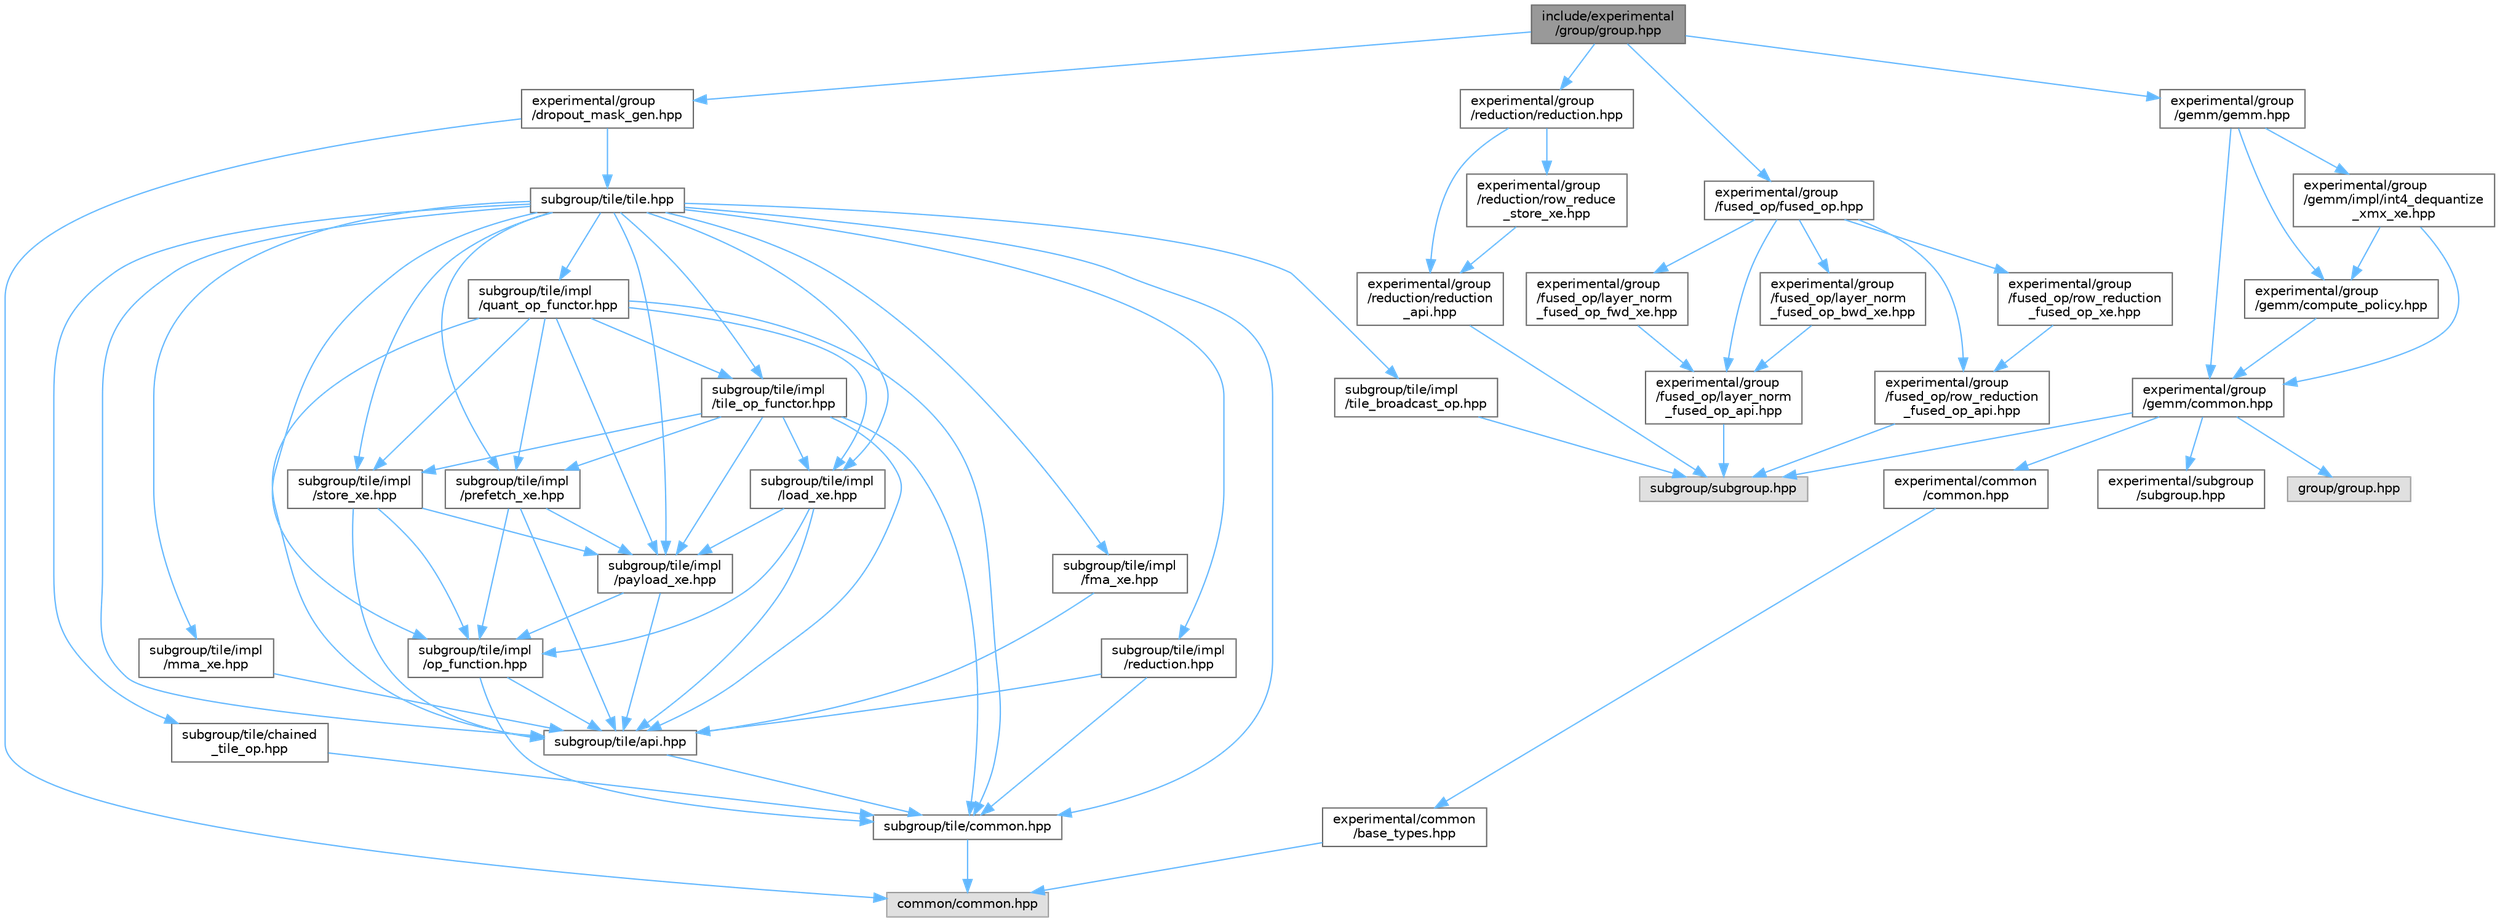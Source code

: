 digraph "include/experimental/group/group.hpp"
{
 // LATEX_PDF_SIZE
  bgcolor="transparent";
  edge [fontname=Helvetica,fontsize=10,labelfontname=Helvetica,labelfontsize=10];
  node [fontname=Helvetica,fontsize=10,shape=box,height=0.2,width=0.4];
  Node1 [id="Node000001",label="include/experimental\l/group/group.hpp",height=0.2,width=0.4,color="gray40", fillcolor="grey60", style="filled", fontcolor="black",tooltip="C++ API."];
  Node1 -> Node2 [id="edge1_Node000001_Node000002",color="steelblue1",style="solid",tooltip=" "];
  Node2 [id="Node000002",label="experimental/group\l/dropout_mask_gen.hpp",height=0.2,width=0.4,color="grey40", fillcolor="white", style="filled",URL="$dropout__mask__gen_8hpp.html",tooltip="C++ API."];
  Node2 -> Node3 [id="edge2_Node000002_Node000003",color="steelblue1",style="solid",tooltip=" "];
  Node3 [id="Node000003",label="common/common.hpp",height=0.2,width=0.4,color="grey60", fillcolor="#E0E0E0", style="filled",tooltip=" "];
  Node2 -> Node4 [id="edge3_Node000002_Node000004",color="steelblue1",style="solid",tooltip=" "];
  Node4 [id="Node000004",label="subgroup/tile/tile.hpp",height=0.2,width=0.4,color="grey40", fillcolor="white", style="filled",URL="$tile_8hpp.html",tooltip="C++ API."];
  Node4 -> Node5 [id="edge4_Node000004_Node000005",color="steelblue1",style="solid",tooltip=" "];
  Node5 [id="Node000005",label="subgroup/tile/api.hpp",height=0.2,width=0.4,color="grey40", fillcolor="white", style="filled",URL="$subgroup_2tile_2api_8hpp.html",tooltip="C++ API."];
  Node5 -> Node6 [id="edge5_Node000005_Node000006",color="steelblue1",style="solid",tooltip=" "];
  Node6 [id="Node000006",label="subgroup/tile/common.hpp",height=0.2,width=0.4,color="grey40", fillcolor="white", style="filled",URL="$subgroup_2tile_2common_8hpp.html",tooltip="C++ API."];
  Node6 -> Node3 [id="edge6_Node000006_Node000003",color="steelblue1",style="solid",tooltip=" "];
  Node4 -> Node7 [id="edge7_Node000004_Node000007",color="steelblue1",style="solid",tooltip=" "];
  Node7 [id="Node000007",label="subgroup/tile/chained\l_tile_op.hpp",height=0.2,width=0.4,color="grey40", fillcolor="white", style="filled",URL="$chained__tile__op_8hpp.html",tooltip="C++ API."];
  Node7 -> Node6 [id="edge8_Node000007_Node000006",color="steelblue1",style="solid",tooltip=" "];
  Node4 -> Node6 [id="edge9_Node000004_Node000006",color="steelblue1",style="solid",tooltip=" "];
  Node4 -> Node8 [id="edge10_Node000004_Node000008",color="steelblue1",style="solid",tooltip=" "];
  Node8 [id="Node000008",label="subgroup/tile/impl\l/fma_xe.hpp",height=0.2,width=0.4,color="grey40", fillcolor="white", style="filled",URL="$fma__xe_8hpp.html",tooltip="C++ API."];
  Node8 -> Node5 [id="edge11_Node000008_Node000005",color="steelblue1",style="solid",tooltip=" "];
  Node4 -> Node9 [id="edge12_Node000004_Node000009",color="steelblue1",style="solid",tooltip=" "];
  Node9 [id="Node000009",label="subgroup/tile/impl\l/load_xe.hpp",height=0.2,width=0.4,color="grey40", fillcolor="white", style="filled",URL="$load__xe_8hpp.html",tooltip="C++ API."];
  Node9 -> Node5 [id="edge13_Node000009_Node000005",color="steelblue1",style="solid",tooltip=" "];
  Node9 -> Node10 [id="edge14_Node000009_Node000010",color="steelblue1",style="solid",tooltip=" "];
  Node10 [id="Node000010",label="subgroup/tile/impl\l/op_function.hpp",height=0.2,width=0.4,color="grey40", fillcolor="white", style="filled",URL="$op__function_8hpp.html",tooltip="C++ API."];
  Node10 -> Node5 [id="edge15_Node000010_Node000005",color="steelblue1",style="solid",tooltip=" "];
  Node10 -> Node6 [id="edge16_Node000010_Node000006",color="steelblue1",style="solid",tooltip=" "];
  Node9 -> Node11 [id="edge17_Node000009_Node000011",color="steelblue1",style="solid",tooltip=" "];
  Node11 [id="Node000011",label="subgroup/tile/impl\l/payload_xe.hpp",height=0.2,width=0.4,color="grey40", fillcolor="white", style="filled",URL="$payload__xe_8hpp.html",tooltip="C++ API."];
  Node11 -> Node5 [id="edge18_Node000011_Node000005",color="steelblue1",style="solid",tooltip=" "];
  Node11 -> Node10 [id="edge19_Node000011_Node000010",color="steelblue1",style="solid",tooltip=" "];
  Node4 -> Node12 [id="edge20_Node000004_Node000012",color="steelblue1",style="solid",tooltip=" "];
  Node12 [id="Node000012",label="subgroup/tile/impl\l/mma_xe.hpp",height=0.2,width=0.4,color="grey40", fillcolor="white", style="filled",URL="$mma__xe_8hpp.html",tooltip="C++ API."];
  Node12 -> Node5 [id="edge21_Node000012_Node000005",color="steelblue1",style="solid",tooltip=" "];
  Node4 -> Node10 [id="edge22_Node000004_Node000010",color="steelblue1",style="solid",tooltip=" "];
  Node4 -> Node11 [id="edge23_Node000004_Node000011",color="steelblue1",style="solid",tooltip=" "];
  Node4 -> Node13 [id="edge24_Node000004_Node000013",color="steelblue1",style="solid",tooltip=" "];
  Node13 [id="Node000013",label="subgroup/tile/impl\l/prefetch_xe.hpp",height=0.2,width=0.4,color="grey40", fillcolor="white", style="filled",URL="$prefetch__xe_8hpp.html",tooltip="C++ API."];
  Node13 -> Node5 [id="edge25_Node000013_Node000005",color="steelblue1",style="solid",tooltip=" "];
  Node13 -> Node10 [id="edge26_Node000013_Node000010",color="steelblue1",style="solid",tooltip=" "];
  Node13 -> Node11 [id="edge27_Node000013_Node000011",color="steelblue1",style="solid",tooltip=" "];
  Node4 -> Node14 [id="edge28_Node000004_Node000014",color="steelblue1",style="solid",tooltip=" "];
  Node14 [id="Node000014",label="subgroup/tile/impl\l/quant_op_functor.hpp",height=0.2,width=0.4,color="grey40", fillcolor="white", style="filled",URL="$quant__op__functor_8hpp.html",tooltip="C++ API."];
  Node14 -> Node5 [id="edge29_Node000014_Node000005",color="steelblue1",style="solid",tooltip=" "];
  Node14 -> Node6 [id="edge30_Node000014_Node000006",color="steelblue1",style="solid",tooltip=" "];
  Node14 -> Node9 [id="edge31_Node000014_Node000009",color="steelblue1",style="solid",tooltip=" "];
  Node14 -> Node11 [id="edge32_Node000014_Node000011",color="steelblue1",style="solid",tooltip=" "];
  Node14 -> Node13 [id="edge33_Node000014_Node000013",color="steelblue1",style="solid",tooltip=" "];
  Node14 -> Node15 [id="edge34_Node000014_Node000015",color="steelblue1",style="solid",tooltip=" "];
  Node15 [id="Node000015",label="subgroup/tile/impl\l/store_xe.hpp",height=0.2,width=0.4,color="grey40", fillcolor="white", style="filled",URL="$store__xe_8hpp.html",tooltip="C++ API."];
  Node15 -> Node5 [id="edge35_Node000015_Node000005",color="steelblue1",style="solid",tooltip=" "];
  Node15 -> Node10 [id="edge36_Node000015_Node000010",color="steelblue1",style="solid",tooltip=" "];
  Node15 -> Node11 [id="edge37_Node000015_Node000011",color="steelblue1",style="solid",tooltip=" "];
  Node14 -> Node16 [id="edge38_Node000014_Node000016",color="steelblue1",style="solid",tooltip=" "];
  Node16 [id="Node000016",label="subgroup/tile/impl\l/tile_op_functor.hpp",height=0.2,width=0.4,color="grey40", fillcolor="white", style="filled",URL="$tile__op__functor_8hpp.html",tooltip="C++ API."];
  Node16 -> Node5 [id="edge39_Node000016_Node000005",color="steelblue1",style="solid",tooltip=" "];
  Node16 -> Node6 [id="edge40_Node000016_Node000006",color="steelblue1",style="solid",tooltip=" "];
  Node16 -> Node9 [id="edge41_Node000016_Node000009",color="steelblue1",style="solid",tooltip=" "];
  Node16 -> Node11 [id="edge42_Node000016_Node000011",color="steelblue1",style="solid",tooltip=" "];
  Node16 -> Node13 [id="edge43_Node000016_Node000013",color="steelblue1",style="solid",tooltip=" "];
  Node16 -> Node15 [id="edge44_Node000016_Node000015",color="steelblue1",style="solid",tooltip=" "];
  Node4 -> Node17 [id="edge45_Node000004_Node000017",color="steelblue1",style="solid",tooltip=" "];
  Node17 [id="Node000017",label="subgroup/tile/impl\l/reduction.hpp",height=0.2,width=0.4,color="grey40", fillcolor="white", style="filled",URL="$subgroup_2tile_2impl_2reduction_8hpp.html",tooltip="C++ API."];
  Node17 -> Node5 [id="edge46_Node000017_Node000005",color="steelblue1",style="solid",tooltip=" "];
  Node17 -> Node6 [id="edge47_Node000017_Node000006",color="steelblue1",style="solid",tooltip=" "];
  Node4 -> Node15 [id="edge48_Node000004_Node000015",color="steelblue1",style="solid",tooltip=" "];
  Node4 -> Node18 [id="edge49_Node000004_Node000018",color="steelblue1",style="solid",tooltip=" "];
  Node18 [id="Node000018",label="subgroup/tile/impl\l/tile_broadcast_op.hpp",height=0.2,width=0.4,color="grey40", fillcolor="white", style="filled",URL="$tile__broadcast__op_8hpp.html",tooltip="C++ API."];
  Node18 -> Node19 [id="edge50_Node000018_Node000019",color="steelblue1",style="solid",tooltip=" "];
  Node19 [id="Node000019",label="subgroup/subgroup.hpp",height=0.2,width=0.4,color="grey60", fillcolor="#E0E0E0", style="filled",tooltip=" "];
  Node4 -> Node16 [id="edge51_Node000004_Node000016",color="steelblue1",style="solid",tooltip=" "];
  Node1 -> Node20 [id="edge52_Node000001_Node000020",color="steelblue1",style="solid",tooltip=" "];
  Node20 [id="Node000020",label="experimental/group\l/fused_op/fused_op.hpp",height=0.2,width=0.4,color="grey40", fillcolor="white", style="filled",URL="$fused__op_8hpp.html",tooltip="C++ API."];
  Node20 -> Node21 [id="edge53_Node000020_Node000021",color="steelblue1",style="solid",tooltip=" "];
  Node21 [id="Node000021",label="experimental/group\l/fused_op/layer_norm\l_fused_op_api.hpp",height=0.2,width=0.4,color="grey40", fillcolor="white", style="filled",URL="$layer__norm__fused__op__api_8hpp.html",tooltip="C++ API."];
  Node21 -> Node19 [id="edge54_Node000021_Node000019",color="steelblue1",style="solid",tooltip=" "];
  Node20 -> Node22 [id="edge55_Node000020_Node000022",color="steelblue1",style="solid",tooltip=" "];
  Node22 [id="Node000022",label="experimental/group\l/fused_op/layer_norm\l_fused_op_bwd_xe.hpp",height=0.2,width=0.4,color="grey40", fillcolor="white", style="filled",URL="$layer__norm__fused__op__bwd__xe_8hpp.html",tooltip="C++ API."];
  Node22 -> Node21 [id="edge56_Node000022_Node000021",color="steelblue1",style="solid",tooltip=" "];
  Node20 -> Node23 [id="edge57_Node000020_Node000023",color="steelblue1",style="solid",tooltip=" "];
  Node23 [id="Node000023",label="experimental/group\l/fused_op/layer_norm\l_fused_op_fwd_xe.hpp",height=0.2,width=0.4,color="grey40", fillcolor="white", style="filled",URL="$layer__norm__fused__op__fwd__xe_8hpp.html",tooltip="C++ API."];
  Node23 -> Node21 [id="edge58_Node000023_Node000021",color="steelblue1",style="solid",tooltip=" "];
  Node20 -> Node24 [id="edge59_Node000020_Node000024",color="steelblue1",style="solid",tooltip=" "];
  Node24 [id="Node000024",label="experimental/group\l/fused_op/row_reduction\l_fused_op_api.hpp",height=0.2,width=0.4,color="grey40", fillcolor="white", style="filled",URL="$row__reduction__fused__op__api_8hpp.html",tooltip="C++ API."];
  Node24 -> Node19 [id="edge60_Node000024_Node000019",color="steelblue1",style="solid",tooltip=" "];
  Node20 -> Node25 [id="edge61_Node000020_Node000025",color="steelblue1",style="solid",tooltip=" "];
  Node25 [id="Node000025",label="experimental/group\l/fused_op/row_reduction\l_fused_op_xe.hpp",height=0.2,width=0.4,color="grey40", fillcolor="white", style="filled",URL="$row__reduction__fused__op__xe_8hpp.html",tooltip="C++ API."];
  Node25 -> Node24 [id="edge62_Node000025_Node000024",color="steelblue1",style="solid",tooltip=" "];
  Node1 -> Node26 [id="edge63_Node000001_Node000026",color="steelblue1",style="solid",tooltip=" "];
  Node26 [id="Node000026",label="experimental/group\l/gemm/gemm.hpp",height=0.2,width=0.4,color="grey40", fillcolor="white", style="filled",URL="$experimental_2group_2gemm_2gemm_8hpp.html",tooltip="C++ API."];
  Node26 -> Node27 [id="edge64_Node000026_Node000027",color="steelblue1",style="solid",tooltip=" "];
  Node27 [id="Node000027",label="experimental/group\l/gemm/common.hpp",height=0.2,width=0.4,color="grey40", fillcolor="white", style="filled",URL="$experimental_2group_2gemm_2common_8hpp.html",tooltip="C++ API."];
  Node27 -> Node28 [id="edge65_Node000027_Node000028",color="steelblue1",style="solid",tooltip=" "];
  Node28 [id="Node000028",label="experimental/common\l/common.hpp",height=0.2,width=0.4,color="grey40", fillcolor="white", style="filled",URL="$experimental_2common_2common_8hpp.html",tooltip="C++ API."];
  Node28 -> Node29 [id="edge66_Node000028_Node000029",color="steelblue1",style="solid",tooltip=" "];
  Node29 [id="Node000029",label="experimental/common\l/base_types.hpp",height=0.2,width=0.4,color="grey40", fillcolor="white", style="filled",URL="$experimental_2common_2base__types_8hpp.html",tooltip="C++ API."];
  Node29 -> Node3 [id="edge67_Node000029_Node000003",color="steelblue1",style="solid",tooltip=" "];
  Node27 -> Node30 [id="edge68_Node000027_Node000030",color="steelblue1",style="solid",tooltip=" "];
  Node30 [id="Node000030",label="experimental/subgroup\l/subgroup.hpp",height=0.2,width=0.4,color="grey40", fillcolor="white", style="filled",URL="$experimental_2subgroup_2subgroup_8hpp.html",tooltip="C++ API."];
  Node27 -> Node31 [id="edge69_Node000027_Node000031",color="steelblue1",style="solid",tooltip=" "];
  Node31 [id="Node000031",label="group/group.hpp",height=0.2,width=0.4,color="grey60", fillcolor="#E0E0E0", style="filled",tooltip=" "];
  Node27 -> Node19 [id="edge70_Node000027_Node000019",color="steelblue1",style="solid",tooltip=" "];
  Node26 -> Node32 [id="edge71_Node000026_Node000032",color="steelblue1",style="solid",tooltip=" "];
  Node32 [id="Node000032",label="experimental/group\l/gemm/compute_policy.hpp",height=0.2,width=0.4,color="grey40", fillcolor="white", style="filled",URL="$experimental_2group_2gemm_2compute__policy_8hpp.html",tooltip="C++ API."];
  Node32 -> Node27 [id="edge72_Node000032_Node000027",color="steelblue1",style="solid",tooltip=" "];
  Node26 -> Node33 [id="edge73_Node000026_Node000033",color="steelblue1",style="solid",tooltip=" "];
  Node33 [id="Node000033",label="experimental/group\l/gemm/impl/int4_dequantize\l_xmx_xe.hpp",height=0.2,width=0.4,color="grey40", fillcolor="white", style="filled",URL="$int4__dequantize__xmx__xe_8hpp.html",tooltip="C++ API."];
  Node33 -> Node27 [id="edge74_Node000033_Node000027",color="steelblue1",style="solid",tooltip=" "];
  Node33 -> Node32 [id="edge75_Node000033_Node000032",color="steelblue1",style="solid",tooltip=" "];
  Node1 -> Node34 [id="edge76_Node000001_Node000034",color="steelblue1",style="solid",tooltip=" "];
  Node34 [id="Node000034",label="experimental/group\l/reduction/reduction.hpp",height=0.2,width=0.4,color="grey40", fillcolor="white", style="filled",URL="$experimental_2group_2reduction_2reduction_8hpp.html",tooltip="C++ API."];
  Node34 -> Node35 [id="edge77_Node000034_Node000035",color="steelblue1",style="solid",tooltip=" "];
  Node35 [id="Node000035",label="experimental/group\l/reduction/reduction\l_api.hpp",height=0.2,width=0.4,color="grey40", fillcolor="white", style="filled",URL="$experimental_2group_2reduction_2reduction__api_8hpp.html",tooltip="C++ API."];
  Node35 -> Node19 [id="edge78_Node000035_Node000019",color="steelblue1",style="solid",tooltip=" "];
  Node34 -> Node36 [id="edge79_Node000034_Node000036",color="steelblue1",style="solid",tooltip=" "];
  Node36 [id="Node000036",label="experimental/group\l/reduction/row_reduce\l_store_xe.hpp",height=0.2,width=0.4,color="grey40", fillcolor="white", style="filled",URL="$row__reduce__store__xe_8hpp.html",tooltip="C++ API."];
  Node36 -> Node35 [id="edge80_Node000036_Node000035",color="steelblue1",style="solid",tooltip=" "];
}
